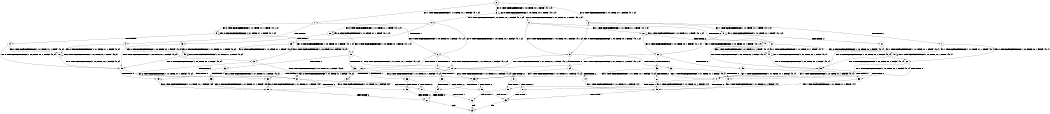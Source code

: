 digraph BCG {
size = "7, 10.5";
center = TRUE;
node [shape = circle];
0 [peripheries = 2];
0 -> 1 [label = "EX !1 !ATOMIC_EXCH_BRANCH (1, +1, TRUE, +1, 1, FALSE) !{0, 1, 2}"];
0 -> 2 [label = "EX !2 !ATOMIC_EXCH_BRANCH (1, +1, TRUE, +1, 1, FALSE) !{0, 1, 2}"];
0 -> 3 [label = "EX !0 !ATOMIC_EXCH_BRANCH (1, +0, TRUE, +0, 1, TRUE) !{0, 1, 2}"];
1 -> 4 [label = "TERMINATE !1"];
1 -> 5 [label = "EX !2 !ATOMIC_EXCH_BRANCH (1, +1, TRUE, +1, 1, TRUE) !{0, 1, 2}"];
1 -> 6 [label = "EX !0 !ATOMIC_EXCH_BRANCH (1, +0, TRUE, +0, 1, FALSE) !{0, 1, 2}"];
2 -> 7 [label = "TERMINATE !2"];
2 -> 8 [label = "EX !1 !ATOMIC_EXCH_BRANCH (1, +1, TRUE, +1, 1, TRUE) !{0, 1, 2}"];
2 -> 9 [label = "EX !0 !ATOMIC_EXCH_BRANCH (1, +0, TRUE, +0, 1, FALSE) !{0, 1, 2}"];
3 -> 10 [label = "EX !1 !ATOMIC_EXCH_BRANCH (1, +1, TRUE, +1, 1, FALSE) !{0, 1, 2}"];
3 -> 11 [label = "EX !2 !ATOMIC_EXCH_BRANCH (1, +1, TRUE, +1, 1, FALSE) !{0, 1, 2}"];
3 -> 3 [label = "EX !0 !ATOMIC_EXCH_BRANCH (1, +0, TRUE, +0, 1, TRUE) !{0, 1, 2}"];
4 -> 12 [label = "EX !2 !ATOMIC_EXCH_BRANCH (1, +1, TRUE, +1, 1, TRUE) !{0, 2}"];
4 -> 13 [label = "EX !0 !ATOMIC_EXCH_BRANCH (1, +0, TRUE, +0, 1, FALSE) !{0, 2}"];
5 -> 14 [label = "TERMINATE !1"];
5 -> 15 [label = "EX !0 !ATOMIC_EXCH_BRANCH (1, +0, TRUE, +0, 1, FALSE) !{0, 1, 2}"];
5 -> 5 [label = "EX !2 !ATOMIC_EXCH_BRANCH (1, +1, TRUE, +1, 1, TRUE) !{0, 1, 2}"];
6 -> 16 [label = "TERMINATE !1"];
6 -> 17 [label = "TERMINATE !0"];
6 -> 18 [label = "EX !2 !ATOMIC_EXCH_BRANCH (1, +1, TRUE, +1, 1, FALSE) !{0, 1, 2}"];
7 -> 19 [label = "EX !1 !ATOMIC_EXCH_BRANCH (1, +1, TRUE, +1, 1, TRUE) !{0, 1}"];
7 -> 20 [label = "EX !0 !ATOMIC_EXCH_BRANCH (1, +0, TRUE, +0, 1, FALSE) !{0, 1}"];
8 -> 21 [label = "TERMINATE !2"];
8 -> 22 [label = "EX !0 !ATOMIC_EXCH_BRANCH (1, +0, TRUE, +0, 1, FALSE) !{0, 1, 2}"];
8 -> 8 [label = "EX !1 !ATOMIC_EXCH_BRANCH (1, +1, TRUE, +1, 1, TRUE) !{0, 1, 2}"];
9 -> 23 [label = "TERMINATE !2"];
9 -> 24 [label = "TERMINATE !0"];
9 -> 18 [label = "EX !1 !ATOMIC_EXCH_BRANCH (1, +1, TRUE, +1, 1, FALSE) !{0, 1, 2}"];
10 -> 25 [label = "TERMINATE !1"];
10 -> 26 [label = "EX !2 !ATOMIC_EXCH_BRANCH (1, +1, TRUE, +1, 1, TRUE) !{0, 1, 2}"];
10 -> 6 [label = "EX !0 !ATOMIC_EXCH_BRANCH (1, +0, TRUE, +0, 1, FALSE) !{0, 1, 2}"];
11 -> 27 [label = "TERMINATE !2"];
11 -> 28 [label = "EX !1 !ATOMIC_EXCH_BRANCH (1, +1, TRUE, +1, 1, TRUE) !{0, 1, 2}"];
11 -> 9 [label = "EX !0 !ATOMIC_EXCH_BRANCH (1, +0, TRUE, +0, 1, FALSE) !{0, 1, 2}"];
12 -> 29 [label = "EX !0 !ATOMIC_EXCH_BRANCH (1, +0, TRUE, +0, 1, FALSE) !{0, 2}"];
12 -> 12 [label = "EX !2 !ATOMIC_EXCH_BRANCH (1, +1, TRUE, +1, 1, TRUE) !{0, 2}"];
13 -> 30 [label = "TERMINATE !0"];
13 -> 31 [label = "EX !2 !ATOMIC_EXCH_BRANCH (1, +1, TRUE, +1, 1, FALSE) !{0, 2}"];
14 -> 29 [label = "EX !0 !ATOMIC_EXCH_BRANCH (1, +0, TRUE, +0, 1, FALSE) !{0, 2}"];
14 -> 12 [label = "EX !2 !ATOMIC_EXCH_BRANCH (1, +1, TRUE, +1, 1, TRUE) !{0, 2}"];
15 -> 32 [label = "TERMINATE !1"];
15 -> 33 [label = "TERMINATE !0"];
15 -> 18 [label = "EX !2 !ATOMIC_EXCH_BRANCH (1, +1, TRUE, +1, 1, FALSE) !{0, 1, 2}"];
16 -> 30 [label = "TERMINATE !0"];
16 -> 31 [label = "EX !2 !ATOMIC_EXCH_BRANCH (1, +1, TRUE, +1, 1, FALSE) !{0, 2}"];
17 -> 34 [label = "TERMINATE !1"];
17 -> 35 [label = "EX !2 !ATOMIC_EXCH_BRANCH (1, +1, TRUE, +1, 1, FALSE) !{1, 2}"];
18 -> 36 [label = "TERMINATE !1"];
18 -> 37 [label = "TERMINATE !2"];
18 -> 38 [label = "TERMINATE !0"];
19 -> 39 [label = "EX !0 !ATOMIC_EXCH_BRANCH (1, +0, TRUE, +0, 1, FALSE) !{0, 1}"];
19 -> 19 [label = "EX !1 !ATOMIC_EXCH_BRANCH (1, +1, TRUE, +1, 1, TRUE) !{0, 1}"];
20 -> 40 [label = "TERMINATE !0"];
20 -> 41 [label = "EX !1 !ATOMIC_EXCH_BRANCH (1, +1, TRUE, +1, 1, FALSE) !{0, 1}"];
21 -> 39 [label = "EX !0 !ATOMIC_EXCH_BRANCH (1, +0, TRUE, +0, 1, FALSE) !{0, 1}"];
21 -> 19 [label = "EX !1 !ATOMIC_EXCH_BRANCH (1, +1, TRUE, +1, 1, TRUE) !{0, 1}"];
22 -> 42 [label = "TERMINATE !2"];
22 -> 43 [label = "TERMINATE !0"];
22 -> 18 [label = "EX !1 !ATOMIC_EXCH_BRANCH (1, +1, TRUE, +1, 1, FALSE) !{0, 1, 2}"];
23 -> 40 [label = "TERMINATE !0"];
23 -> 41 [label = "EX !1 !ATOMIC_EXCH_BRANCH (1, +1, TRUE, +1, 1, FALSE) !{0, 1}"];
24 -> 44 [label = "TERMINATE !2"];
24 -> 35 [label = "EX !1 !ATOMIC_EXCH_BRANCH (1, +1, TRUE, +1, 1, FALSE) !{1, 2}"];
25 -> 45 [label = "EX !2 !ATOMIC_EXCH_BRANCH (1, +1, TRUE, +1, 1, TRUE) !{0, 2}"];
25 -> 13 [label = "EX !0 !ATOMIC_EXCH_BRANCH (1, +0, TRUE, +0, 1, FALSE) !{0, 2}"];
26 -> 46 [label = "TERMINATE !1"];
26 -> 26 [label = "EX !2 !ATOMIC_EXCH_BRANCH (1, +1, TRUE, +1, 1, TRUE) !{0, 1, 2}"];
26 -> 15 [label = "EX !0 !ATOMIC_EXCH_BRANCH (1, +0, TRUE, +0, 1, FALSE) !{0, 1, 2}"];
27 -> 47 [label = "EX !1 !ATOMIC_EXCH_BRANCH (1, +1, TRUE, +1, 1, TRUE) !{0, 1}"];
27 -> 20 [label = "EX !0 !ATOMIC_EXCH_BRANCH (1, +0, TRUE, +0, 1, FALSE) !{0, 1}"];
28 -> 48 [label = "TERMINATE !2"];
28 -> 28 [label = "EX !1 !ATOMIC_EXCH_BRANCH (1, +1, TRUE, +1, 1, TRUE) !{0, 1, 2}"];
28 -> 22 [label = "EX !0 !ATOMIC_EXCH_BRANCH (1, +0, TRUE, +0, 1, FALSE) !{0, 1, 2}"];
29 -> 49 [label = "TERMINATE !0"];
29 -> 31 [label = "EX !2 !ATOMIC_EXCH_BRANCH (1, +1, TRUE, +1, 1, FALSE) !{0, 2}"];
30 -> 50 [label = "EX !2 !ATOMIC_EXCH_BRANCH (1, +1, TRUE, +1, 1, FALSE) !{2}"];
31 -> 51 [label = "TERMINATE !2"];
31 -> 52 [label = "TERMINATE !0"];
32 -> 49 [label = "TERMINATE !0"];
32 -> 31 [label = "EX !2 !ATOMIC_EXCH_BRANCH (1, +1, TRUE, +1, 1, FALSE) !{0, 2}"];
33 -> 53 [label = "TERMINATE !1"];
33 -> 35 [label = "EX !2 !ATOMIC_EXCH_BRANCH (1, +1, TRUE, +1, 1, FALSE) !{1, 2}"];
34 -> 50 [label = "EX !2 !ATOMIC_EXCH_BRANCH (1, +1, TRUE, +1, 1, FALSE) !{2}"];
35 -> 54 [label = "TERMINATE !1"];
35 -> 55 [label = "TERMINATE !2"];
36 -> 51 [label = "TERMINATE !2"];
36 -> 52 [label = "TERMINATE !0"];
37 -> 56 [label = "TERMINATE !1"];
37 -> 57 [label = "TERMINATE !0"];
38 -> 54 [label = "TERMINATE !1"];
38 -> 55 [label = "TERMINATE !2"];
39 -> 58 [label = "TERMINATE !0"];
39 -> 41 [label = "EX !1 !ATOMIC_EXCH_BRANCH (1, +1, TRUE, +1, 1, FALSE) !{0, 1}"];
40 -> 59 [label = "EX !1 !ATOMIC_EXCH_BRANCH (1, +1, TRUE, +1, 1, FALSE) !{1}"];
41 -> 56 [label = "TERMINATE !1"];
41 -> 57 [label = "TERMINATE !0"];
42 -> 58 [label = "TERMINATE !0"];
42 -> 41 [label = "EX !1 !ATOMIC_EXCH_BRANCH (1, +1, TRUE, +1, 1, FALSE) !{0, 1}"];
43 -> 60 [label = "TERMINATE !2"];
43 -> 35 [label = "EX !1 !ATOMIC_EXCH_BRANCH (1, +1, TRUE, +1, 1, FALSE) !{1, 2}"];
44 -> 59 [label = "EX !1 !ATOMIC_EXCH_BRANCH (1, +1, TRUE, +1, 1, FALSE) !{1}"];
45 -> 45 [label = "EX !2 !ATOMIC_EXCH_BRANCH (1, +1, TRUE, +1, 1, TRUE) !{0, 2}"];
45 -> 29 [label = "EX !0 !ATOMIC_EXCH_BRANCH (1, +0, TRUE, +0, 1, FALSE) !{0, 2}"];
46 -> 45 [label = "EX !2 !ATOMIC_EXCH_BRANCH (1, +1, TRUE, +1, 1, TRUE) !{0, 2}"];
46 -> 29 [label = "EX !0 !ATOMIC_EXCH_BRANCH (1, +0, TRUE, +0, 1, FALSE) !{0, 2}"];
47 -> 47 [label = "EX !1 !ATOMIC_EXCH_BRANCH (1, +1, TRUE, +1, 1, TRUE) !{0, 1}"];
47 -> 39 [label = "EX !0 !ATOMIC_EXCH_BRANCH (1, +0, TRUE, +0, 1, FALSE) !{0, 1}"];
48 -> 47 [label = "EX !1 !ATOMIC_EXCH_BRANCH (1, +1, TRUE, +1, 1, TRUE) !{0, 1}"];
48 -> 39 [label = "EX !0 !ATOMIC_EXCH_BRANCH (1, +0, TRUE, +0, 1, FALSE) !{0, 1}"];
49 -> 50 [label = "EX !2 !ATOMIC_EXCH_BRANCH (1, +1, TRUE, +1, 1, FALSE) !{2}"];
50 -> 61 [label = "TERMINATE !2"];
51 -> 62 [label = "TERMINATE !0"];
52 -> 61 [label = "TERMINATE !2"];
53 -> 50 [label = "EX !2 !ATOMIC_EXCH_BRANCH (1, +1, TRUE, +1, 1, FALSE) !{2}"];
54 -> 61 [label = "TERMINATE !2"];
55 -> 63 [label = "TERMINATE !1"];
56 -> 62 [label = "TERMINATE !0"];
57 -> 63 [label = "TERMINATE !1"];
58 -> 59 [label = "EX !1 !ATOMIC_EXCH_BRANCH (1, +1, TRUE, +1, 1, FALSE) !{1}"];
59 -> 63 [label = "TERMINATE !1"];
60 -> 59 [label = "EX !1 !ATOMIC_EXCH_BRANCH (1, +1, TRUE, +1, 1, FALSE) !{1}"];
61 -> 64 [label = "exit"];
62 -> 64 [label = "exit"];
63 -> 64 [label = "exit"];
}
